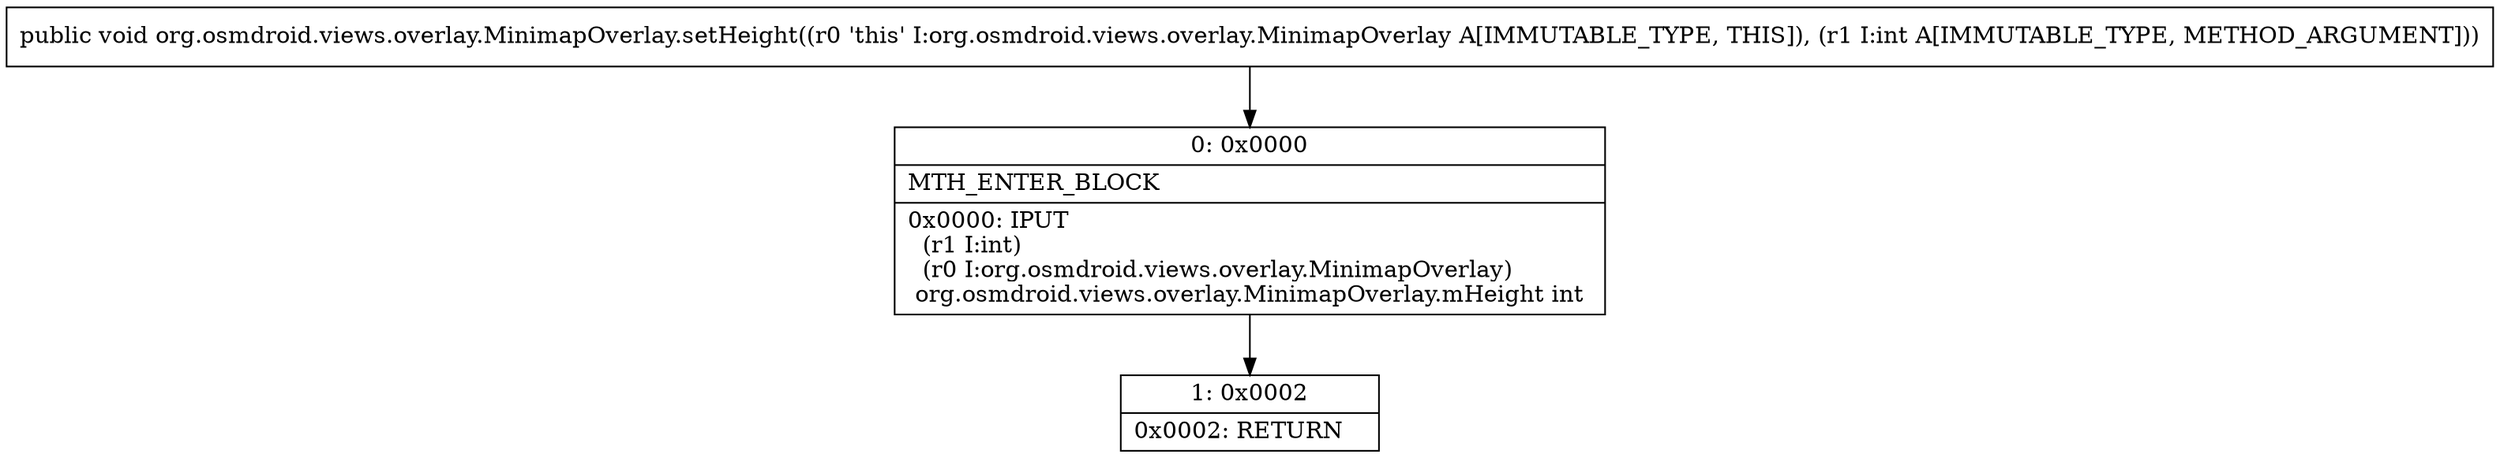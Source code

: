 digraph "CFG fororg.osmdroid.views.overlay.MinimapOverlay.setHeight(I)V" {
Node_0 [shape=record,label="{0\:\ 0x0000|MTH_ENTER_BLOCK\l|0x0000: IPUT  \l  (r1 I:int)\l  (r0 I:org.osmdroid.views.overlay.MinimapOverlay)\l org.osmdroid.views.overlay.MinimapOverlay.mHeight int \l}"];
Node_1 [shape=record,label="{1\:\ 0x0002|0x0002: RETURN   \l}"];
MethodNode[shape=record,label="{public void org.osmdroid.views.overlay.MinimapOverlay.setHeight((r0 'this' I:org.osmdroid.views.overlay.MinimapOverlay A[IMMUTABLE_TYPE, THIS]), (r1 I:int A[IMMUTABLE_TYPE, METHOD_ARGUMENT])) }"];
MethodNode -> Node_0;
Node_0 -> Node_1;
}

